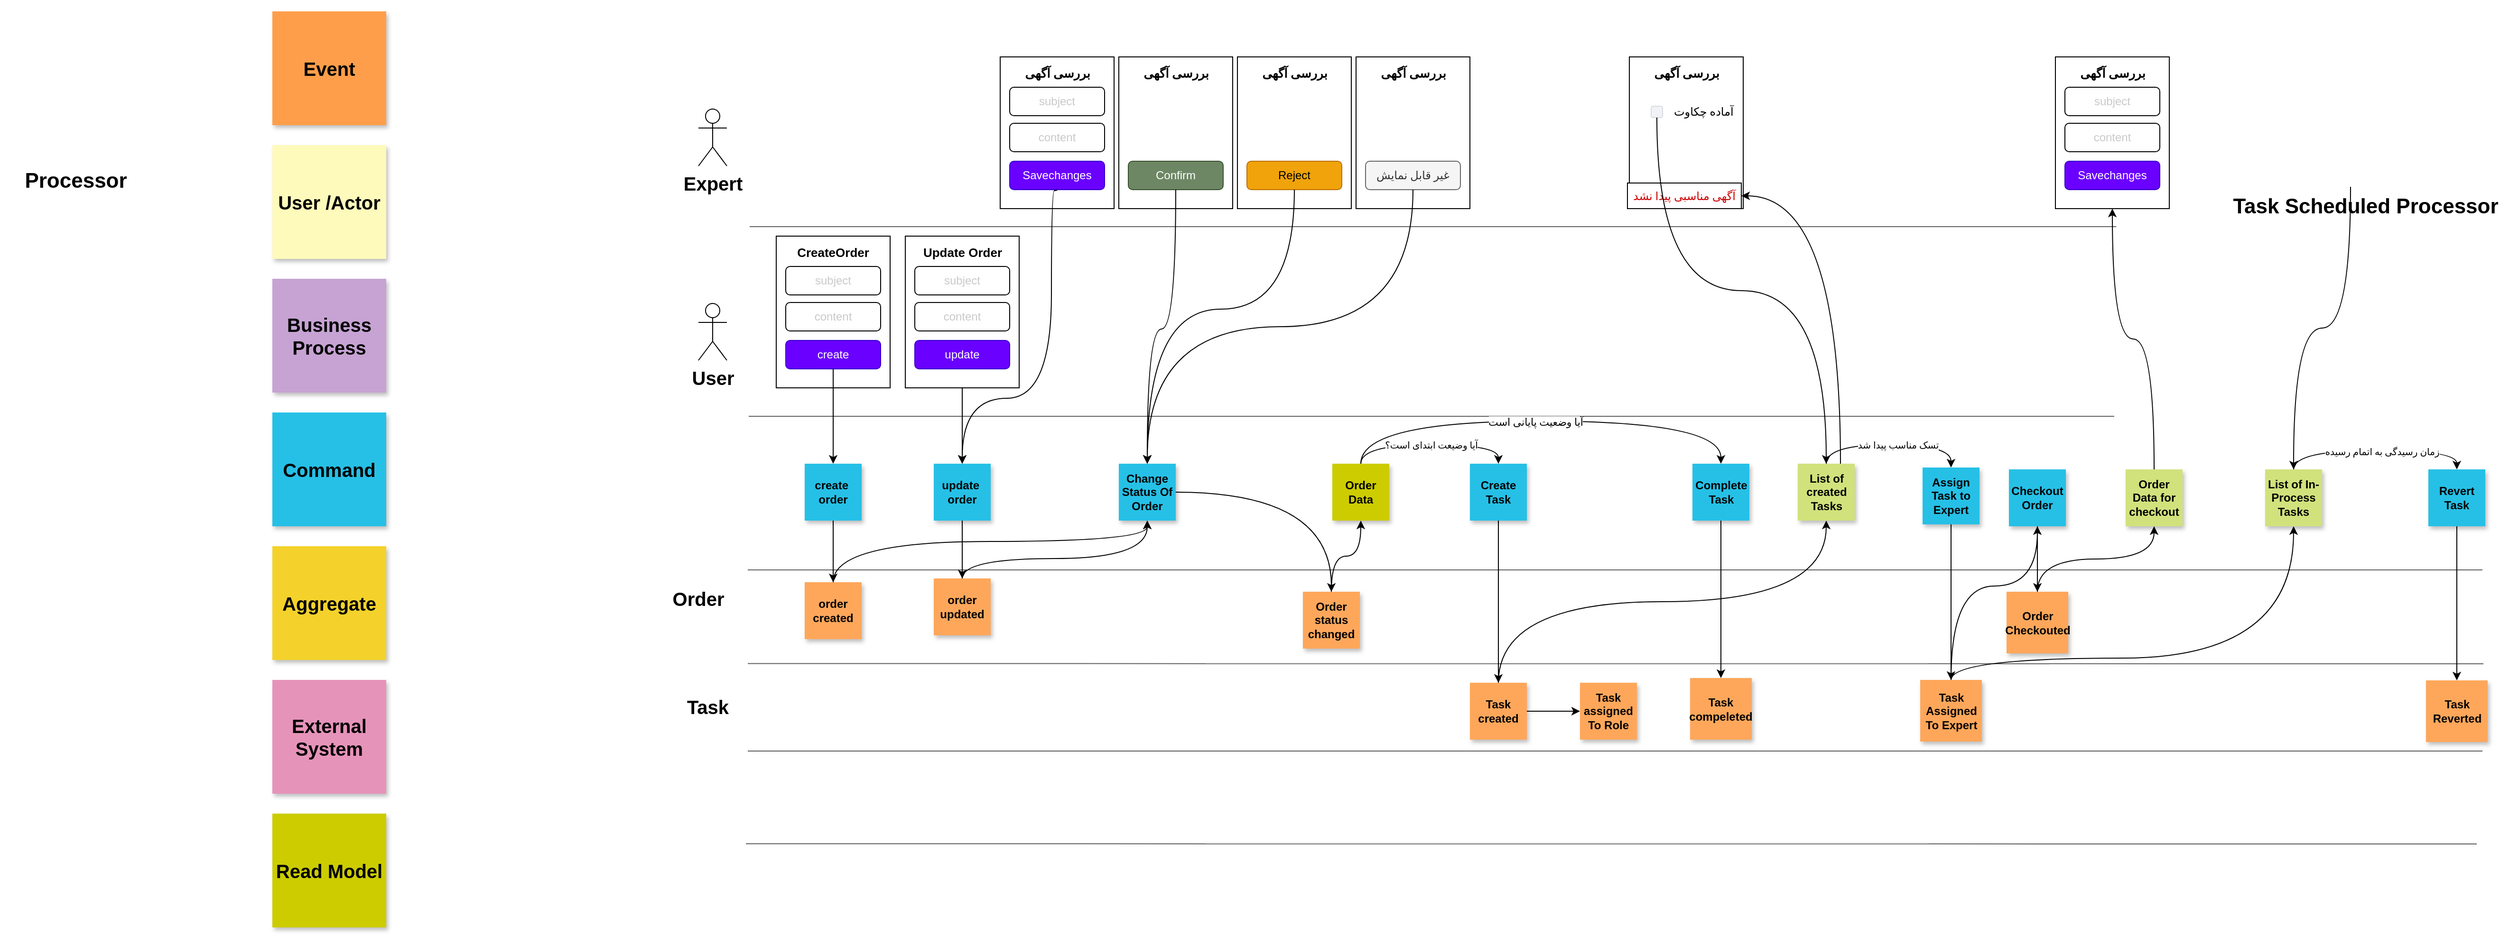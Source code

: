 <mxfile>
    <diagram id="-eDIWCiX7PqRDo5R1vNT" name="Page-1">
        <mxGraphModel dx="2882" dy="1148" grid="1" gridSize="10" guides="1" tooltips="1" connect="1" arrows="1" fold="1" page="1" pageScale="1" pageWidth="850" pageHeight="1100" math="0" shadow="0">
            <root>
                <mxCell id="0"/>
                <mxCell id="1" parent="0"/>
                <mxCell id="3" value="" style="endArrow=none;html=1;rounded=0;strokeColor=#636363;" edge="1" parent="1">
                    <mxGeometry width="50" height="50" relative="1" as="geometry">
                        <mxPoint y="642" as="sourcePoint"/>
                        <mxPoint x="1828" y="642" as="targetPoint"/>
                    </mxGeometry>
                </mxCell>
                <mxCell id="4" style="edgeStyle=orthogonalEdgeStyle;rounded=0;orthogonalLoop=1;jettySize=auto;html=1;entryX=0.5;entryY=1;entryDx=0;entryDy=0;curved=1;exitX=0.5;exitY=0;exitDx=0;exitDy=0;" edge="1" parent="1" source="5" target="76">
                    <mxGeometry relative="1" as="geometry">
                        <Array as="points">
                            <mxPoint x="90" y="612"/>
                            <mxPoint x="421" y="612"/>
                        </Array>
                    </mxGeometry>
                </mxCell>
                <mxCell id="5" value="order&lt;div&gt;created&lt;/div&gt;" style="rounded=0;whiteSpace=wrap;html=1;fillColor=#fea75b;strokeColor=none;shadow=1;aspect=fixed;fontStyle=1" vertex="1" parent="1">
                    <mxGeometry x="60" y="655" width="60" height="60" as="geometry"/>
                </mxCell>
                <mxCell id="6" value="" style="endArrow=none;html=1;rounded=0;strokeColor=#636363;" edge="1" parent="1">
                    <mxGeometry width="50" height="50" relative="1" as="geometry">
                        <mxPoint x="1" y="480" as="sourcePoint"/>
                        <mxPoint x="1440" y="480" as="targetPoint"/>
                    </mxGeometry>
                </mxCell>
                <mxCell id="7" value="" style="endArrow=none;html=1;rounded=0;strokeColor=#636363;" edge="1" parent="1">
                    <mxGeometry width="50" height="50" relative="1" as="geometry">
                        <mxPoint x="2" y="280" as="sourcePoint"/>
                        <mxPoint x="1442" y="280" as="targetPoint"/>
                    </mxGeometry>
                </mxCell>
                <mxCell id="8" value="" style="endArrow=none;html=1;rounded=0;strokeColor=#636363;" edge="1" parent="1">
                    <mxGeometry width="50" height="50" relative="1" as="geometry">
                        <mxPoint y="740.75" as="sourcePoint"/>
                        <mxPoint x="1829" y="741" as="targetPoint"/>
                    </mxGeometry>
                </mxCell>
                <mxCell id="9" value="" style="endArrow=none;html=1;rounded=0;strokeColor=#5E5E5E;" edge="1" parent="1">
                    <mxGeometry width="50" height="50" relative="1" as="geometry">
                        <mxPoint y="833" as="sourcePoint"/>
                        <mxPoint x="1828" y="833" as="targetPoint"/>
                    </mxGeometry>
                </mxCell>
                <mxCell id="10" value="&lt;font style=&quot;font-size: 20px;&quot;&gt;&lt;b&gt;Order&lt;/b&gt;&lt;/font&gt;" style="text;html=1;strokeColor=none;fillColor=none;align=center;verticalAlign=middle;whiteSpace=wrap;rounded=0;horizontal=1;flipH=0;" vertex="1" parent="1">
                    <mxGeometry x="-82" y="642" width="60" height="60" as="geometry"/>
                </mxCell>
                <mxCell id="11" value="&lt;font style=&quot;font-size: 20px;&quot;&gt;&lt;b&gt;Task&lt;/b&gt;&lt;/font&gt;" style="text;html=1;strokeColor=none;fillColor=none;align=center;verticalAlign=middle;whiteSpace=wrap;rounded=0;horizontal=1;" vertex="1" parent="1">
                    <mxGeometry x="-62" y="756" width="40" height="60" as="geometry"/>
                </mxCell>
                <mxCell id="12" style="edgeStyle=orthogonalEdgeStyle;rounded=0;orthogonalLoop=1;jettySize=auto;html=1;entryX=0.5;entryY=0;entryDx=0;entryDy=0;curved=1;" edge="1" parent="1" source="13" target="5">
                    <mxGeometry relative="1" as="geometry"/>
                </mxCell>
                <mxCell id="13" value="&lt;font size=&quot;1&quot; style=&quot;&quot;&gt;&lt;b style=&quot;font-size: 12px;&quot;&gt;create&amp;nbsp;&lt;/b&gt;&lt;/font&gt;&lt;div&gt;&lt;font size=&quot;1&quot; style=&quot;&quot;&gt;&lt;b style=&quot;font-size: 12px;&quot;&gt;order&lt;/b&gt;&lt;/font&gt;&lt;/div&gt;" style="rounded=0;whiteSpace=wrap;html=1;fillColor=#26c0e6;strokeColor=none;shadow=1;" vertex="1" parent="1">
                    <mxGeometry x="60" y="530" width="60" height="60" as="geometry"/>
                </mxCell>
                <mxCell id="14" value="" style="group" connectable="0" vertex="1" parent="1">
                    <mxGeometry x="30" y="290" width="120" height="160" as="geometry"/>
                </mxCell>
                <mxCell id="15" value="" style="rounded=0;whiteSpace=wrap;html=1;" vertex="1" parent="14">
                    <mxGeometry width="120" height="160" as="geometry"/>
                </mxCell>
                <mxCell id="16" value="&lt;font color=&quot;#c9c9c9&quot;&gt;subject&lt;/font&gt;" style="rounded=1;whiteSpace=wrap;html=1;" vertex="1" parent="14">
                    <mxGeometry x="10" y="32" width="100" height="30" as="geometry"/>
                </mxCell>
                <mxCell id="17" value="&lt;font color=&quot;#c9c9c9&quot;&gt;content&lt;/font&gt;" style="rounded=1;whiteSpace=wrap;html=1;" vertex="1" parent="14">
                    <mxGeometry x="10" y="70" width="100" height="30" as="geometry"/>
                </mxCell>
                <mxCell id="18" value="&lt;font color=&quot;#ffffff&quot;&gt;create&lt;/font&gt;" style="rounded=1;whiteSpace=wrap;html=1;fillColor=#6a00ff;strokeColor=#3700CC;fontColor=#ffffff;" vertex="1" parent="14">
                    <mxGeometry x="10" y="110" width="100" height="30" as="geometry"/>
                </mxCell>
                <mxCell id="19" value="&lt;b&gt;&lt;font style=&quot;font-size: 13px;&quot;&gt;CreateOrder&lt;/font&gt;&lt;/b&gt;" style="text;html=1;align=center;verticalAlign=middle;whiteSpace=wrap;rounded=0;" vertex="1" parent="14">
                    <mxGeometry x="30" y="2" width="60" height="30" as="geometry"/>
                </mxCell>
                <mxCell id="20" style="edgeStyle=orthogonalEdgeStyle;rounded=0;orthogonalLoop=1;jettySize=auto;html=1;entryX=0.5;entryY=0;entryDx=0;entryDy=0;curved=1;" edge="1" parent="1" source="18" target="13">
                    <mxGeometry relative="1" as="geometry"/>
                </mxCell>
                <mxCell id="21" value="&lt;font style=&quot;font-size: 20px;&quot;&gt;&lt;b&gt;User /Actor&lt;/b&gt;&lt;/font&gt;" style="rounded=0;whiteSpace=wrap;html=1;fillColor=#fefabb;strokeColor=none;shadow=1;" vertex="1" parent="1">
                    <mxGeometry x="-501" y="194" width="120" height="120" as="geometry"/>
                </mxCell>
                <mxCell id="22" value="&lt;font size=&quot;1&quot; style=&quot;&quot;&gt;&lt;b style=&quot;font-size: 20px;&quot;&gt;Event&lt;/b&gt;&lt;/font&gt;" style="rounded=0;whiteSpace=wrap;html=1;fillColor=#fe9e4a;strokeColor=none;shadow=1;gradientColor=none;" vertex="1" parent="1">
                    <mxGeometry x="-501" y="53" width="120" height="120" as="geometry"/>
                </mxCell>
                <mxCell id="23" value="&lt;font style=&quot;font-size: 20px;&quot;&gt;&lt;b&gt;Business Process&lt;/b&gt;&lt;/font&gt;" style="rounded=0;whiteSpace=wrap;html=1;fillColor=#c6a3d3;strokeColor=none;shadow=1;" vertex="1" parent="1">
                    <mxGeometry x="-501" y="335" width="120" height="120" as="geometry"/>
                </mxCell>
                <mxCell id="24" value="&lt;font style=&quot;font-size: 20px;&quot;&gt;&lt;b&gt;Command&lt;/b&gt;&lt;/font&gt;" style="rounded=0;whiteSpace=wrap;html=1;fillColor=#26c0e6;strokeColor=none;shadow=1;" vertex="1" parent="1">
                    <mxGeometry x="-501" y="476" width="120" height="120" as="geometry"/>
                </mxCell>
                <mxCell id="25" value="&lt;font style=&quot;font-size: 20px;&quot;&gt;&lt;b&gt;Aggregate&lt;/b&gt;&lt;/font&gt;" style="rounded=0;whiteSpace=wrap;html=1;fillColor=#f4d22b;strokeColor=none;shadow=1;" vertex="1" parent="1">
                    <mxGeometry x="-501" y="617" width="120" height="120" as="geometry"/>
                </mxCell>
                <mxCell id="26" value="&lt;font style=&quot;font-size: 20px;&quot;&gt;&lt;b&gt;External System&lt;/b&gt;&lt;/font&gt;" style="rounded=0;whiteSpace=wrap;html=1;fillColor=#e693ba;strokeColor=none;shadow=1;" vertex="1" parent="1">
                    <mxGeometry x="-501" y="758" width="120" height="120" as="geometry"/>
                </mxCell>
                <mxCell id="27" value="&lt;font style=&quot;font-size: 20px;&quot;&gt;&lt;b&gt;Read Model&lt;/b&gt;&lt;/font&gt;" style="rounded=0;whiteSpace=wrap;html=1;fillColor=#CCCC00;strokeColor=none;shadow=1;" vertex="1" parent="1">
                    <mxGeometry x="-501" y="899" width="120" height="120" as="geometry"/>
                </mxCell>
                <mxCell id="28" value="Processor" style="group;horizontal=1;verticalAlign=top;align=center;labelPosition=center;verticalLabelPosition=bottom;fontSize=22;fontStyle=1;labelBackgroundColor=default;" connectable="0" vertex="1" parent="1">
                    <mxGeometry x="-788" y="41" width="160" height="170" as="geometry"/>
                </mxCell>
                <mxCell id="29" value="" style="shape=image;html=1;verticalAlign=top;verticalLabelPosition=bottom;labelBackgroundColor=#ffffff;imageAspect=0;aspect=fixed;image=https://cdn0.iconfinder.com/data/icons/google-material-design-3-0/48/ic_settings_48px-128.png" vertex="1" parent="28">
                    <mxGeometry y="42" width="128" height="128" as="geometry"/>
                </mxCell>
                <mxCell id="30" value="" style="shape=image;html=1;verticalAlign=top;verticalLabelPosition=bottom;labelBackgroundColor=#ffffff;imageAspect=0;aspect=fixed;image=https://cdn0.iconfinder.com/data/icons/google-material-design-3-0/48/ic_settings_48px-128.png" vertex="1" parent="28">
                    <mxGeometry x="92" width="68" height="68" as="geometry"/>
                </mxCell>
                <mxCell id="31" value="" style="endArrow=none;html=1;rounded=0;strokeColor=#5E5E5E;" edge="1" parent="1">
                    <mxGeometry width="50" height="50" relative="1" as="geometry">
                        <mxPoint x="-2" y="930.75" as="sourcePoint"/>
                        <mxPoint x="1822" y="931" as="targetPoint"/>
                    </mxGeometry>
                </mxCell>
                <mxCell id="32" value="&lt;span style=&quot;font-size: 20px; font-weight: 700; text-wrap: wrap;&quot;&gt;Expert&lt;/span&gt;" style="shape=umlActor;verticalLabelPosition=bottom;verticalAlign=top;html=1;outlineConnect=0;" vertex="1" parent="1">
                    <mxGeometry x="-52" y="156" width="30" height="60" as="geometry"/>
                </mxCell>
                <mxCell id="33" value="&lt;span style=&quot;font-size: 20px; font-weight: 700; text-wrap: wrap;&quot;&gt;User&lt;/span&gt;" style="shape=umlActor;verticalLabelPosition=bottom;verticalAlign=top;html=1;outlineConnect=0;" vertex="1" parent="1">
                    <mxGeometry x="-52" y="361" width="30" height="60" as="geometry"/>
                </mxCell>
                <mxCell id="34" value="" style="group" connectable="0" vertex="1" parent="1">
                    <mxGeometry x="166" y="290" width="120" height="160" as="geometry"/>
                </mxCell>
                <mxCell id="35" value="" style="rounded=0;whiteSpace=wrap;html=1;" vertex="1" parent="34">
                    <mxGeometry width="120" height="160" as="geometry"/>
                </mxCell>
                <mxCell id="36" value="&lt;font color=&quot;#c9c9c9&quot;&gt;subject&lt;/font&gt;" style="rounded=1;whiteSpace=wrap;html=1;" vertex="1" parent="34">
                    <mxGeometry x="10" y="32" width="100" height="30" as="geometry"/>
                </mxCell>
                <mxCell id="37" value="&lt;font color=&quot;#c9c9c9&quot;&gt;content&lt;/font&gt;" style="rounded=1;whiteSpace=wrap;html=1;" vertex="1" parent="34">
                    <mxGeometry x="10" y="70" width="100" height="30" as="geometry"/>
                </mxCell>
                <mxCell id="38" value="&lt;font color=&quot;#ffffff&quot;&gt;update&lt;/font&gt;" style="rounded=1;whiteSpace=wrap;html=1;fillColor=#6a00ff;strokeColor=#3700CC;fontColor=#ffffff;" vertex="1" parent="34">
                    <mxGeometry x="10" y="110" width="100" height="30" as="geometry"/>
                </mxCell>
                <mxCell id="39" value="&lt;b&gt;&lt;font style=&quot;font-size: 13px;&quot;&gt;Update Order&lt;/font&gt;&lt;/b&gt;" style="text;html=1;align=center;verticalAlign=middle;whiteSpace=wrap;rounded=0;" vertex="1" parent="34">
                    <mxGeometry x="15.5" y="2" width="89" height="30" as="geometry"/>
                </mxCell>
                <mxCell id="40" value="" style="group" connectable="0" vertex="1" parent="1">
                    <mxGeometry x="266" y="101" width="120" height="160" as="geometry"/>
                </mxCell>
                <mxCell id="41" value="" style="rounded=0;whiteSpace=wrap;html=1;" vertex="1" parent="40">
                    <mxGeometry width="120" height="160" as="geometry"/>
                </mxCell>
                <mxCell id="42" value="&lt;font color=&quot;#c9c9c9&quot;&gt;subject&lt;/font&gt;" style="rounded=1;whiteSpace=wrap;html=1;" vertex="1" parent="40">
                    <mxGeometry x="10" y="32" width="100" height="30" as="geometry"/>
                </mxCell>
                <mxCell id="43" value="&lt;font color=&quot;#c9c9c9&quot;&gt;content&lt;/font&gt;" style="rounded=1;whiteSpace=wrap;html=1;" vertex="1" parent="40">
                    <mxGeometry x="10" y="70" width="100" height="30" as="geometry"/>
                </mxCell>
                <mxCell id="44" value="Savechanges" style="rounded=1;whiteSpace=wrap;html=1;fillColor=#6a00ff;strokeColor=#3700CC;fontColor=#ffffff;" vertex="1" parent="40">
                    <mxGeometry x="10" y="110" width="100" height="30" as="geometry"/>
                </mxCell>
                <mxCell id="45" value="&lt;font face=&quot;vazirmatn&quot;&gt;&lt;span style=&quot;font-size: 13px;&quot;&gt;&lt;b&gt;بررسی آگهی&lt;/b&gt;&lt;/span&gt;&lt;/font&gt;" style="text;html=1;align=center;verticalAlign=middle;whiteSpace=wrap;rounded=0;" vertex="1" parent="40">
                    <mxGeometry x="15.5" y="2" width="89" height="30" as="geometry"/>
                </mxCell>
                <mxCell id="46" style="edgeStyle=orthogonalEdgeStyle;rounded=0;orthogonalLoop=1;jettySize=auto;html=1;entryX=0.5;entryY=0;entryDx=0;entryDy=0;" edge="1" parent="1" source="47" target="49">
                    <mxGeometry relative="1" as="geometry"/>
                </mxCell>
                <mxCell id="47" value="&lt;font size=&quot;1&quot; style=&quot;&quot;&gt;&lt;b style=&quot;font-size: 12px;&quot;&gt;update&amp;nbsp;&lt;/b&gt;&lt;/font&gt;&lt;div&gt;&lt;font size=&quot;1&quot; style=&quot;&quot;&gt;&lt;b style=&quot;font-size: 12px;&quot;&gt;order&lt;/b&gt;&lt;/font&gt;&lt;/div&gt;" style="rounded=0;whiteSpace=wrap;html=1;fillColor=#26c0e6;strokeColor=none;shadow=1;" vertex="1" parent="1">
                    <mxGeometry x="196" y="530" width="60" height="60" as="geometry"/>
                </mxCell>
                <mxCell id="48" style="edgeStyle=orthogonalEdgeStyle;rounded=0;orthogonalLoop=1;jettySize=auto;html=1;entryX=0.5;entryY=1;entryDx=0;entryDy=0;curved=1;exitX=0.5;exitY=0;exitDx=0;exitDy=0;" edge="1" parent="1" source="49" target="76">
                    <mxGeometry relative="1" as="geometry">
                        <Array as="points">
                            <mxPoint x="226" y="630"/>
                            <mxPoint x="421" y="630"/>
                        </Array>
                    </mxGeometry>
                </mxCell>
                <mxCell id="49" value="order&lt;div&gt;updated&lt;/div&gt;" style="rounded=0;whiteSpace=wrap;html=1;fillColor=#fea75b;strokeColor=none;shadow=1;aspect=fixed;fontStyle=1" vertex="1" parent="1">
                    <mxGeometry x="196" y="651" width="60" height="60" as="geometry"/>
                </mxCell>
                <mxCell id="50" style="edgeStyle=orthogonalEdgeStyle;rounded=0;orthogonalLoop=1;jettySize=auto;html=1;" edge="1" parent="1" source="35" target="47">
                    <mxGeometry relative="1" as="geometry"/>
                </mxCell>
                <mxCell id="51" style="edgeStyle=orthogonalEdgeStyle;rounded=0;orthogonalLoop=1;jettySize=auto;html=1;entryX=0.5;entryY=0;entryDx=0;entryDy=0;curved=1;exitX=0.5;exitY=1;exitDx=0;exitDy=0;" edge="1" parent="1" source="44" target="47">
                    <mxGeometry relative="1" as="geometry">
                        <Array as="points">
                            <mxPoint x="320" y="242"/>
                            <mxPoint x="320" y="461"/>
                            <mxPoint x="226" y="461"/>
                        </Array>
                    </mxGeometry>
                </mxCell>
                <mxCell id="52" style="edgeStyle=orthogonalEdgeStyle;rounded=0;orthogonalLoop=1;jettySize=auto;html=1;entryX=0.5;entryY=1;entryDx=0;entryDy=0;curved=1;exitX=0.5;exitY=0;exitDx=0;exitDy=0;" edge="1" parent="1" source="54" target="93">
                    <mxGeometry relative="1" as="geometry"/>
                </mxCell>
                <mxCell id="53" style="edgeStyle=orthogonalEdgeStyle;rounded=0;orthogonalLoop=1;jettySize=auto;html=1;curved=1;" edge="1" parent="1" source="54" target="55">
                    <mxGeometry relative="1" as="geometry"/>
                </mxCell>
                <mxCell id="54" value="Task created" style="rounded=0;whiteSpace=wrap;html=1;fillColor=#fea75b;strokeColor=none;shadow=1;aspect=fixed;fontStyle=1" vertex="1" parent="1">
                    <mxGeometry x="761" y="761" width="60" height="60" as="geometry"/>
                </mxCell>
                <mxCell id="55" value="Task assigned To Role" style="rounded=0;whiteSpace=wrap;html=1;fillColor=#fea75b;strokeColor=none;shadow=1;aspect=fixed;fontStyle=1" vertex="1" parent="1">
                    <mxGeometry x="877" y="761" width="60" height="60" as="geometry"/>
                </mxCell>
                <mxCell id="56" style="edgeStyle=orthogonalEdgeStyle;rounded=0;orthogonalLoop=1;jettySize=auto;html=1;curved=1;" edge="1" parent="1" source="57" target="62">
                    <mxGeometry relative="1" as="geometry"/>
                </mxCell>
                <mxCell id="57" value="Order status changed" style="rounded=0;whiteSpace=wrap;html=1;fillColor=#fea75b;strokeColor=none;shadow=1;aspect=fixed;fontStyle=1" vertex="1" parent="1">
                    <mxGeometry x="585" y="665" width="60" height="60" as="geometry"/>
                </mxCell>
                <mxCell id="58" style="edgeStyle=orthogonalEdgeStyle;rounded=0;orthogonalLoop=1;jettySize=auto;html=1;entryX=0.5;entryY=0;entryDx=0;entryDy=0;curved=1;exitX=0.5;exitY=0;exitDx=0;exitDy=0;" edge="1" parent="1" source="62" target="66">
                    <mxGeometry relative="1" as="geometry"/>
                </mxCell>
                <mxCell id="59" value="&lt;font style=&quot;font-size: 10px;&quot; data-font-src=&quot;https://fonts.googleapis.com/css?family=vazirmatn&quot; face=&quot;vazirmatn&quot;&gt;آیا وضیعت ابتدای است؟&lt;/font&gt;" style="edgeLabel;html=1;align=center;verticalAlign=middle;resizable=0;points=[];" connectable="0" vertex="1" parent="58">
                    <mxGeometry x="0.013" relative="1" as="geometry">
                        <mxPoint as="offset"/>
                    </mxGeometry>
                </mxCell>
                <mxCell id="60" style="edgeStyle=orthogonalEdgeStyle;rounded=0;orthogonalLoop=1;jettySize=auto;html=1;entryX=0.5;entryY=0;entryDx=0;entryDy=0;curved=1;exitX=0.5;exitY=0;exitDx=0;exitDy=0;" edge="1" parent="1" source="62" target="64">
                    <mxGeometry relative="1" as="geometry">
                        <Array as="points">
                            <mxPoint x="646" y="485"/>
                            <mxPoint x="1026" y="485"/>
                        </Array>
                    </mxGeometry>
                </mxCell>
                <mxCell id="61" value="&lt;font style=&quot;font-size: 11px;&quot; face=&quot;vazirmatn&quot;&gt;آیا وضعیت پایانی است&lt;/font&gt;" style="edgeLabel;html=1;align=center;verticalAlign=middle;resizable=0;points=[];" connectable="0" vertex="1" parent="60">
                    <mxGeometry x="-0.027" y="-1" relative="1" as="geometry">
                        <mxPoint as="offset"/>
                    </mxGeometry>
                </mxCell>
                <mxCell id="62" value="&lt;b&gt;Order Data&lt;/b&gt;" style="rounded=0;whiteSpace=wrap;html=1;fillColor=#CCCC00;strokeColor=none;shadow=1;" vertex="1" parent="1">
                    <mxGeometry x="616" y="530" width="60" height="60" as="geometry"/>
                </mxCell>
                <mxCell id="63" style="edgeStyle=orthogonalEdgeStyle;rounded=0;orthogonalLoop=1;jettySize=auto;html=1;curved=1;" edge="1" parent="1" source="64" target="84">
                    <mxGeometry relative="1" as="geometry"/>
                </mxCell>
                <mxCell id="64" value="&lt;b&gt;Complete Task&lt;/b&gt;" style="rounded=0;whiteSpace=wrap;html=1;fillColor=#26c0e6;strokeColor=none;shadow=1;" vertex="1" parent="1">
                    <mxGeometry x="995.5" y="530" width="60" height="60" as="geometry"/>
                </mxCell>
                <mxCell id="65" style="edgeStyle=orthogonalEdgeStyle;rounded=0;orthogonalLoop=1;jettySize=auto;html=1;entryX=0.5;entryY=0;entryDx=0;entryDy=0;curved=1;" edge="1" parent="1" source="66" target="54">
                    <mxGeometry relative="1" as="geometry"/>
                </mxCell>
                <mxCell id="66" value="&lt;b&gt;Create Task&lt;/b&gt;" style="rounded=0;whiteSpace=wrap;html=1;fillColor=#26c0e6;strokeColor=none;shadow=1;" vertex="1" parent="1">
                    <mxGeometry x="761" y="530" width="60" height="60" as="geometry"/>
                </mxCell>
                <mxCell id="67" value="" style="group;fillColor=#6d8764;fontColor=#ffffff;strokeColor=#3A5431;" connectable="0" vertex="1" parent="1">
                    <mxGeometry x="391" y="101" width="120" height="160" as="geometry"/>
                </mxCell>
                <mxCell id="68" value="" style="rounded=0;whiteSpace=wrap;html=1;" vertex="1" parent="67">
                    <mxGeometry width="120" height="160" as="geometry"/>
                </mxCell>
                <mxCell id="69" value="Confirm" style="rounded=1;whiteSpace=wrap;html=1;fillColor=#6d8764;strokeColor=#3A5431;fontColor=#ffffff;" vertex="1" parent="67">
                    <mxGeometry x="10" y="110" width="100" height="30" as="geometry"/>
                </mxCell>
                <mxCell id="70" value="&lt;font face=&quot;vazirmatn&quot;&gt;&lt;span style=&quot;font-size: 13px;&quot;&gt;&lt;b&gt;بررسی آگهی&lt;/b&gt;&lt;/span&gt;&lt;/font&gt;" style="text;html=1;align=center;verticalAlign=middle;whiteSpace=wrap;rounded=0;" vertex="1" parent="67">
                    <mxGeometry x="15.5" y="2" width="89" height="30" as="geometry"/>
                </mxCell>
                <mxCell id="71" value="" style="group" connectable="0" vertex="1" parent="1">
                    <mxGeometry x="516" y="101" width="120" height="160" as="geometry"/>
                </mxCell>
                <mxCell id="72" value="" style="rounded=0;whiteSpace=wrap;html=1;" vertex="1" parent="71">
                    <mxGeometry width="120" height="160" as="geometry"/>
                </mxCell>
                <mxCell id="73" value="Reject" style="rounded=1;whiteSpace=wrap;html=1;fillColor=#f0a30a;strokeColor=#BD7000;fontColor=#000000;" vertex="1" parent="71">
                    <mxGeometry x="10" y="110" width="100" height="30" as="geometry"/>
                </mxCell>
                <mxCell id="74" value="&lt;font face=&quot;vazirmatn&quot;&gt;&lt;span style=&quot;font-size: 13px;&quot;&gt;&lt;b&gt;بررسی آگهی&lt;/b&gt;&lt;/span&gt;&lt;/font&gt;" style="text;html=1;align=center;verticalAlign=middle;whiteSpace=wrap;rounded=0;" vertex="1" parent="71">
                    <mxGeometry x="15.5" y="2" width="89" height="30" as="geometry"/>
                </mxCell>
                <mxCell id="75" style="edgeStyle=orthogonalEdgeStyle;rounded=0;orthogonalLoop=1;jettySize=auto;html=1;entryX=0.5;entryY=0;entryDx=0;entryDy=0;curved=1;" edge="1" parent="1" source="76" target="57">
                    <mxGeometry relative="1" as="geometry"/>
                </mxCell>
                <mxCell id="76" value="&lt;b&gt;Change Status Of Order&lt;/b&gt;" style="rounded=0;whiteSpace=wrap;html=1;fillColor=#26c0e6;strokeColor=none;shadow=1;" vertex="1" parent="1">
                    <mxGeometry x="391" y="530" width="60" height="60" as="geometry"/>
                </mxCell>
                <mxCell id="77" value="" style="group" connectable="0" vertex="1" parent="1">
                    <mxGeometry x="641" y="101" width="120" height="160" as="geometry"/>
                </mxCell>
                <mxCell id="78" value="" style="rounded=0;whiteSpace=wrap;html=1;" vertex="1" parent="77">
                    <mxGeometry width="120" height="160" as="geometry"/>
                </mxCell>
                <mxCell id="79" value="&lt;font face=&quot;vazirmatn&quot;&gt;غیر قابل نمایش&lt;/font&gt;" style="rounded=1;whiteSpace=wrap;html=1;fillColor=#f5f5f5;strokeColor=#666666;fontColor=#333333;" vertex="1" parent="77">
                    <mxGeometry x="10" y="110" width="100" height="30" as="geometry"/>
                </mxCell>
                <mxCell id="80" value="&lt;font face=&quot;vazirmatn&quot;&gt;&lt;span style=&quot;font-size: 13px;&quot;&gt;&lt;b&gt;بررسی آگهی&lt;/b&gt;&lt;/span&gt;&lt;/font&gt;" style="text;html=1;align=center;verticalAlign=middle;whiteSpace=wrap;rounded=0;" vertex="1" parent="77">
                    <mxGeometry x="15.5" y="2" width="89" height="30" as="geometry"/>
                </mxCell>
                <mxCell id="81" style="edgeStyle=orthogonalEdgeStyle;rounded=0;orthogonalLoop=1;jettySize=auto;html=1;entryX=0.5;entryY=0;entryDx=0;entryDy=0;curved=1;" edge="1" parent="1" source="69" target="76">
                    <mxGeometry relative="1" as="geometry">
                        <Array as="points">
                            <mxPoint x="451" y="388"/>
                            <mxPoint x="421" y="388"/>
                        </Array>
                    </mxGeometry>
                </mxCell>
                <mxCell id="82" style="edgeStyle=orthogonalEdgeStyle;rounded=0;orthogonalLoop=1;jettySize=auto;html=1;entryX=0.5;entryY=0;entryDx=0;entryDy=0;curved=1;exitX=0.5;exitY=1;exitDx=0;exitDy=0;" edge="1" parent="1" source="73" target="76">
                    <mxGeometry relative="1" as="geometry">
                        <Array as="points">
                            <mxPoint x="576" y="367"/>
                            <mxPoint x="421" y="367"/>
                        </Array>
                    </mxGeometry>
                </mxCell>
                <mxCell id="83" style="edgeStyle=orthogonalEdgeStyle;rounded=0;orthogonalLoop=1;jettySize=auto;html=1;entryX=0.5;entryY=0;entryDx=0;entryDy=0;curved=1;exitX=0.5;exitY=1;exitDx=0;exitDy=0;" edge="1" parent="1" source="79" target="76">
                    <mxGeometry relative="1" as="geometry"/>
                </mxCell>
                <mxCell id="84" value="Task compeleted" style="rounded=0;whiteSpace=wrap;html=1;fillColor=#fea75b;strokeColor=none;shadow=1;aspect=fixed;fontStyle=1" vertex="1" parent="1">
                    <mxGeometry x="993" y="756" width="65" height="65" as="geometry"/>
                </mxCell>
                <mxCell id="85" value="" style="group" connectable="0" vertex="1" parent="1">
                    <mxGeometry x="929" y="101" width="120" height="160" as="geometry"/>
                </mxCell>
                <mxCell id="86" value="" style="rounded=0;whiteSpace=wrap;html=1;" vertex="1" parent="85">
                    <mxGeometry width="120" height="160" as="geometry"/>
                </mxCell>
                <mxCell id="87" value="&lt;font face=&quot;vazirmatn&quot;&gt;&lt;span style=&quot;font-size: 13px;&quot;&gt;&lt;b&gt;بررسی آگهی&lt;/b&gt;&lt;/span&gt;&lt;/font&gt;" style="text;html=1;align=center;verticalAlign=middle;whiteSpace=wrap;rounded=0;" vertex="1" parent="85">
                    <mxGeometry x="15.5" y="2" width="89" height="30" as="geometry"/>
                </mxCell>
                <mxCell id="88" value="&lt;font face=&quot;vazirmatn&quot;&gt;آماده چکاوت&lt;/font&gt;" style="rounded=1;fillColor=#F0F2F5;strokeColor=#D8DCE3;align=left;verticalAlign=middle;fontStyle=0;fontSize=12;labelPosition=right;verticalLabelPosition=middle;spacingLeft=10;html=1;shadow=0;dashed=0;flipV=1;flipH=1;direction=west;" vertex="1" parent="85">
                    <mxGeometry x="23" y="52" width="12" height="12" as="geometry"/>
                </mxCell>
                <mxCell id="89" value="&lt;font color=&quot;#cc0000&quot; data-font-src=&quot;https://fonts.googleapis.com/css?family=vazirmatn&quot; face=&quot;vazirmatn&quot;&gt;آگهی مناسبی پیدا نشد&lt;/font&gt;" style="rounded=0;whiteSpace=wrap;html=1;" vertex="1" parent="85">
                    <mxGeometry x="-2" y="133" width="120" height="27" as="geometry"/>
                </mxCell>
                <mxCell id="90" style="edgeStyle=orthogonalEdgeStyle;rounded=0;orthogonalLoop=1;jettySize=auto;html=1;entryX=0.5;entryY=0;entryDx=0;entryDy=0;curved=1;exitX=0.5;exitY=0;exitDx=0;exitDy=0;" edge="1" parent="1" source="93" target="96">
                    <mxGeometry relative="1" as="geometry"/>
                </mxCell>
                <mxCell id="91" value="&lt;font size=&quot;1&quot; face=&quot;vazirmatn&quot;&gt;تسک مناسب پیدا شد&lt;/font&gt;" style="edgeLabel;html=1;align=center;verticalAlign=middle;resizable=0;points=[];" connectable="0" vertex="1" parent="90">
                    <mxGeometry x="0.082" relative="1" as="geometry">
                        <mxPoint as="offset"/>
                    </mxGeometry>
                </mxCell>
                <mxCell id="92" style="edgeStyle=orthogonalEdgeStyle;rounded=0;orthogonalLoop=1;jettySize=auto;html=1;entryX=1;entryY=0.5;entryDx=0;entryDy=0;curved=1;exitX=0.75;exitY=0;exitDx=0;exitDy=0;" edge="1" parent="1" source="93" target="89">
                    <mxGeometry relative="1" as="geometry"/>
                </mxCell>
                <mxCell id="93" value="&lt;b&gt;List of created Tasks&lt;/b&gt;" style="rounded=0;whiteSpace=wrap;html=1;fillColor=#d1e27c;strokeColor=none;shadow=1;" vertex="1" parent="1">
                    <mxGeometry x="1106.5" y="530" width="60" height="60" as="geometry"/>
                </mxCell>
                <mxCell id="94" style="edgeStyle=orthogonalEdgeStyle;rounded=0;orthogonalLoop=1;jettySize=auto;html=1;curved=1;exitX=0.5;exitY=0;exitDx=0;exitDy=0;" edge="1" parent="1" source="88" target="93">
                    <mxGeometry relative="1" as="geometry"/>
                </mxCell>
                <mxCell id="95" style="edgeStyle=orthogonalEdgeStyle;rounded=0;orthogonalLoop=1;jettySize=auto;html=1;curved=1;" edge="1" parent="1" source="96" target="99">
                    <mxGeometry relative="1" as="geometry"/>
                </mxCell>
                <mxCell id="96" value="&lt;b&gt;Assign Task to Expert&lt;/b&gt;" style="rounded=0;whiteSpace=wrap;html=1;fillColor=#26c0e6;strokeColor=none;shadow=1;" vertex="1" parent="1">
                    <mxGeometry x="1238" y="534" width="60" height="60" as="geometry"/>
                </mxCell>
                <mxCell id="97" style="edgeStyle=orthogonalEdgeStyle;rounded=0;orthogonalLoop=1;jettySize=auto;html=1;curved=1;exitX=0.5;exitY=0;exitDx=0;exitDy=0;" edge="1" parent="1" source="99" target="101">
                    <mxGeometry relative="1" as="geometry">
                        <Array as="points">
                            <mxPoint x="1268" y="659"/>
                            <mxPoint x="1359" y="659"/>
                        </Array>
                    </mxGeometry>
                </mxCell>
                <mxCell id="98" style="edgeStyle=orthogonalEdgeStyle;rounded=0;orthogonalLoop=1;jettySize=auto;html=1;curved=1;exitX=0.5;exitY=0;exitDx=0;exitDy=0;" edge="1" parent="1" source="99" target="114">
                    <mxGeometry relative="1" as="geometry">
                        <Array as="points">
                            <mxPoint x="1268" y="735"/>
                            <mxPoint x="1629" y="735"/>
                        </Array>
                    </mxGeometry>
                </mxCell>
                <mxCell id="99" value="Task Assigned To Expert" style="rounded=0;whiteSpace=wrap;html=1;fillColor=#fea75b;strokeColor=none;shadow=1;aspect=fixed;fontStyle=1" vertex="1" parent="1">
                    <mxGeometry x="1235.5" y="758" width="65" height="65" as="geometry"/>
                </mxCell>
                <mxCell id="100" style="edgeStyle=orthogonalEdgeStyle;rounded=0;orthogonalLoop=1;jettySize=auto;html=1;entryX=0.5;entryY=0;entryDx=0;entryDy=0;" edge="1" parent="1" source="101" target="103">
                    <mxGeometry relative="1" as="geometry"/>
                </mxCell>
                <mxCell id="101" value="&lt;b&gt;Checkout Order&lt;/b&gt;" style="rounded=0;whiteSpace=wrap;html=1;fillColor=#26c0e6;strokeColor=none;shadow=1;" vertex="1" parent="1">
                    <mxGeometry x="1329" y="536" width="60" height="60" as="geometry"/>
                </mxCell>
                <mxCell id="102" style="edgeStyle=orthogonalEdgeStyle;rounded=0;orthogonalLoop=1;jettySize=auto;html=1;entryX=0.5;entryY=1;entryDx=0;entryDy=0;curved=1;exitX=0.5;exitY=0;exitDx=0;exitDy=0;" edge="1" parent="1" source="103" target="105">
                    <mxGeometry relative="1" as="geometry"/>
                </mxCell>
                <mxCell id="103" value="Order Checkouted" style="rounded=0;whiteSpace=wrap;html=1;fillColor=#fea75b;strokeColor=none;shadow=1;aspect=fixed;fontStyle=1" vertex="1" parent="1">
                    <mxGeometry x="1326.5" y="665" width="65" height="65" as="geometry"/>
                </mxCell>
                <mxCell id="104" style="edgeStyle=orthogonalEdgeStyle;rounded=0;orthogonalLoop=1;jettySize=auto;html=1;entryX=0.5;entryY=1;entryDx=0;entryDy=0;curved=1;" edge="1" parent="1" source="105" target="107">
                    <mxGeometry relative="1" as="geometry"/>
                </mxCell>
                <mxCell id="105" value="&lt;b&gt;Order Data for checkout&lt;/b&gt;" style="rounded=0;whiteSpace=wrap;html=1;fillColor=#d1e27c;strokeColor=none;shadow=1;" vertex="1" parent="1">
                    <mxGeometry x="1452" y="536" width="60" height="60" as="geometry"/>
                </mxCell>
                <mxCell id="106" value="" style="group" connectable="0" vertex="1" parent="1">
                    <mxGeometry x="1378" y="101" width="120" height="160" as="geometry"/>
                </mxCell>
                <mxCell id="107" value="" style="rounded=0;whiteSpace=wrap;html=1;" vertex="1" parent="106">
                    <mxGeometry width="120" height="160" as="geometry"/>
                </mxCell>
                <mxCell id="108" value="&lt;font color=&quot;#c9c9c9&quot;&gt;subject&lt;/font&gt;" style="rounded=1;whiteSpace=wrap;html=1;" vertex="1" parent="106">
                    <mxGeometry x="10" y="32" width="100" height="30" as="geometry"/>
                </mxCell>
                <mxCell id="109" value="&lt;font color=&quot;#c9c9c9&quot;&gt;content&lt;/font&gt;" style="rounded=1;whiteSpace=wrap;html=1;" vertex="1" parent="106">
                    <mxGeometry x="10" y="70" width="100" height="30" as="geometry"/>
                </mxCell>
                <mxCell id="110" value="Savechanges" style="rounded=1;whiteSpace=wrap;html=1;fillColor=#6a00ff;strokeColor=#3700CC;fontColor=#ffffff;" vertex="1" parent="106">
                    <mxGeometry x="10" y="110" width="100" height="30" as="geometry"/>
                </mxCell>
                <mxCell id="111" value="&lt;font face=&quot;vazirmatn&quot;&gt;&lt;span style=&quot;font-size: 13px;&quot;&gt;&lt;b&gt;بررسی آگهی&lt;/b&gt;&lt;/span&gt;&lt;/font&gt;" style="text;html=1;align=center;verticalAlign=middle;whiteSpace=wrap;rounded=0;" vertex="1" parent="106">
                    <mxGeometry x="15.5" y="2" width="89" height="30" as="geometry"/>
                </mxCell>
                <mxCell id="112" style="edgeStyle=orthogonalEdgeStyle;rounded=0;orthogonalLoop=1;jettySize=auto;html=1;entryX=0.5;entryY=0;entryDx=0;entryDy=0;curved=1;exitX=0.5;exitY=0;exitDx=0;exitDy=0;" edge="1" parent="1" source="114" target="120">
                    <mxGeometry relative="1" as="geometry"/>
                </mxCell>
                <mxCell id="113" value="&lt;font face=&quot;vazirmatn&quot;&gt;&lt;span style=&quot;font-size: 10px;&quot;&gt;زمان رسیدگی به اتمام رسیده&lt;/span&gt;&lt;/font&gt;" style="edgeLabel;html=1;align=center;verticalAlign=middle;resizable=0;points=[];" connectable="0" vertex="1" parent="112">
                    <mxGeometry x="0.183" relative="1" as="geometry">
                        <mxPoint x="-13" y="1" as="offset"/>
                    </mxGeometry>
                </mxCell>
                <mxCell id="114" value="&lt;b&gt;List of In-Process Tasks&lt;/b&gt;" style="rounded=0;whiteSpace=wrap;html=1;fillColor=#d1e27c;strokeColor=none;shadow=1;" vertex="1" parent="1">
                    <mxGeometry x="1599" y="536" width="60" height="60" as="geometry"/>
                </mxCell>
                <mxCell id="115" value="Task Scheduled Processor" style="group;horizontal=1;verticalAlign=top;align=center;labelPosition=center;verticalLabelPosition=bottom;fontSize=22;fontStyle=1;labelBackgroundColor=default;" connectable="0" vertex="1" parent="1">
                    <mxGeometry x="1625" y="68" width="160" height="170" as="geometry"/>
                </mxCell>
                <mxCell id="116" value="" style="shape=image;html=1;verticalAlign=top;verticalLabelPosition=bottom;labelBackgroundColor=#ffffff;imageAspect=0;aspect=fixed;image=https://cdn0.iconfinder.com/data/icons/google-material-design-3-0/48/ic_settings_48px-128.png" vertex="1" parent="115">
                    <mxGeometry y="42" width="128" height="128" as="geometry"/>
                </mxCell>
                <mxCell id="117" value="" style="shape=image;html=1;verticalAlign=top;verticalLabelPosition=bottom;labelBackgroundColor=#ffffff;imageAspect=0;aspect=fixed;image=https://cdn0.iconfinder.com/data/icons/google-material-design-3-0/48/ic_settings_48px-128.png" vertex="1" parent="115">
                    <mxGeometry x="92" width="68" height="68" as="geometry"/>
                </mxCell>
                <mxCell id="118" style="edgeStyle=orthogonalEdgeStyle;rounded=0;orthogonalLoop=1;jettySize=auto;html=1;curved=1;" edge="1" parent="1" source="116" target="114">
                    <mxGeometry relative="1" as="geometry"/>
                </mxCell>
                <mxCell id="119" style="edgeStyle=orthogonalEdgeStyle;rounded=0;orthogonalLoop=1;jettySize=auto;html=1;" edge="1" parent="1" source="120" target="121">
                    <mxGeometry relative="1" as="geometry"/>
                </mxCell>
                <mxCell id="120" value="&lt;b&gt;Revert Task&lt;/b&gt;" style="rounded=0;whiteSpace=wrap;html=1;fillColor=#26c0e6;strokeColor=none;shadow=1;" vertex="1" parent="1">
                    <mxGeometry x="1771" y="536" width="60" height="60" as="geometry"/>
                </mxCell>
                <mxCell id="121" value="Task Reverted" style="rounded=0;whiteSpace=wrap;html=1;fillColor=#fea75b;strokeColor=none;shadow=1;aspect=fixed;fontStyle=1" vertex="1" parent="1">
                    <mxGeometry x="1768.5" y="758.5" width="65" height="65" as="geometry"/>
                </mxCell>
            </root>
        </mxGraphModel>
    </diagram>
    <diagram name="Page-2" id="JwBBAAUd3lehrAENcTzU">
        <mxGraphModel grid="0" page="1" gridSize="10" guides="1" tooltips="1" connect="1" arrows="1" fold="1" pageScale="1" pageWidth="1169" pageHeight="1654" math="0" shadow="0">
            <root>
                <mxCell id="0"/>
                <mxCell id="1" parent="0"/>
                <mxCell id="DV_JFxUdDNb16tN0vguC-1" value="" style="endArrow=none;html=1;rounded=0;strokeColor=#636363;" edge="1" parent="1">
                    <mxGeometry width="50" height="50" relative="1" as="geometry">
                        <mxPoint y="642" as="sourcePoint"/>
                        <mxPoint x="1828" y="642" as="targetPoint"/>
                    </mxGeometry>
                </mxCell>
                <mxCell id="DV_JFxUdDNb16tN0vguC-2" style="edgeStyle=orthogonalEdgeStyle;rounded=0;orthogonalLoop=1;jettySize=auto;html=1;entryX=0.5;entryY=1;entryDx=0;entryDy=0;curved=1;exitX=0.5;exitY=0;exitDx=0;exitDy=0;" edge="1" parent="1" source="DV_JFxUdDNb16tN0vguC-3" target="DV_JFxUdDNb16tN0vguC-64">
                    <mxGeometry relative="1" as="geometry">
                        <Array as="points">
                            <mxPoint x="90" y="612"/>
                            <mxPoint x="309" y="612"/>
                        </Array>
                    </mxGeometry>
                </mxCell>
                <mxCell id="DV_JFxUdDNb16tN0vguC-3" value="order&lt;div&gt;created&lt;/div&gt;" style="rounded=0;whiteSpace=wrap;html=1;fillColor=#fea75b;strokeColor=none;shadow=1;aspect=fixed;fontStyle=1" vertex="1" parent="1">
                    <mxGeometry x="60" y="655" width="60" height="60" as="geometry"/>
                </mxCell>
                <mxCell id="DV_JFxUdDNb16tN0vguC-4" value="" style="endArrow=none;html=1;rounded=0;strokeColor=#636363;" edge="1" parent="1">
                    <mxGeometry width="50" height="50" relative="1" as="geometry">
                        <mxPoint x="1" y="480" as="sourcePoint"/>
                        <mxPoint x="1440" y="480" as="targetPoint"/>
                    </mxGeometry>
                </mxCell>
                <mxCell id="DV_JFxUdDNb16tN0vguC-5" value="" style="endArrow=none;html=1;rounded=0;strokeColor=#636363;" edge="1" parent="1">
                    <mxGeometry width="50" height="50" relative="1" as="geometry">
                        <mxPoint x="2" y="280" as="sourcePoint"/>
                        <mxPoint x="1442" y="280" as="targetPoint"/>
                    </mxGeometry>
                </mxCell>
                <mxCell id="DV_JFxUdDNb16tN0vguC-6" value="" style="endArrow=none;html=1;rounded=0;strokeColor=#636363;" edge="1" parent="1">
                    <mxGeometry width="50" height="50" relative="1" as="geometry">
                        <mxPoint y="740.75" as="sourcePoint"/>
                        <mxPoint x="1829" y="741" as="targetPoint"/>
                    </mxGeometry>
                </mxCell>
                <mxCell id="DV_JFxUdDNb16tN0vguC-7" value="" style="endArrow=none;html=1;rounded=0;strokeColor=#5E5E5E;" edge="1" parent="1">
                    <mxGeometry width="50" height="50" relative="1" as="geometry">
                        <mxPoint y="833" as="sourcePoint"/>
                        <mxPoint x="1828" y="833" as="targetPoint"/>
                    </mxGeometry>
                </mxCell>
                <mxCell id="DV_JFxUdDNb16tN0vguC-8" value="&lt;font style=&quot;font-size: 20px;&quot;&gt;&lt;b&gt;Order&lt;/b&gt;&lt;/font&gt;" style="text;html=1;strokeColor=none;fillColor=none;align=center;verticalAlign=middle;whiteSpace=wrap;rounded=0;horizontal=1;flipH=0;" vertex="1" parent="1">
                    <mxGeometry x="-82" y="642" width="60" height="60" as="geometry"/>
                </mxCell>
                <mxCell id="DV_JFxUdDNb16tN0vguC-9" value="&lt;font style=&quot;font-size: 20px;&quot;&gt;&lt;b&gt;Task&lt;/b&gt;&lt;/font&gt;" style="text;html=1;strokeColor=none;fillColor=none;align=center;verticalAlign=middle;whiteSpace=wrap;rounded=0;horizontal=1;" vertex="1" parent="1">
                    <mxGeometry x="-62" y="756" width="40" height="60" as="geometry"/>
                </mxCell>
                <mxCell id="DV_JFxUdDNb16tN0vguC-10" style="edgeStyle=orthogonalEdgeStyle;rounded=0;orthogonalLoop=1;jettySize=auto;html=1;entryX=0.5;entryY=0;entryDx=0;entryDy=0;curved=1;" edge="1" parent="1" source="DV_JFxUdDNb16tN0vguC-11" target="DV_JFxUdDNb16tN0vguC-3">
                    <mxGeometry relative="1" as="geometry"/>
                </mxCell>
                <mxCell id="DV_JFxUdDNb16tN0vguC-11" value="&lt;font size=&quot;1&quot; style=&quot;&quot;&gt;&lt;b style=&quot;font-size: 12px;&quot;&gt;create&amp;nbsp;&lt;/b&gt;&lt;/font&gt;&lt;div&gt;&lt;font size=&quot;1&quot; style=&quot;&quot;&gt;&lt;b style=&quot;font-size: 12px;&quot;&gt;order&lt;/b&gt;&lt;/font&gt;&lt;/div&gt;" style="rounded=0;whiteSpace=wrap;html=1;fillColor=#26c0e6;strokeColor=none;shadow=1;" vertex="1" parent="1">
                    <mxGeometry x="60" y="530" width="60" height="60" as="geometry"/>
                </mxCell>
                <mxCell id="DV_JFxUdDNb16tN0vguC-12" value="" style="group" connectable="0" vertex="1" parent="1">
                    <mxGeometry x="30" y="290" width="120" height="160" as="geometry"/>
                </mxCell>
                <mxCell id="DV_JFxUdDNb16tN0vguC-13" value="" style="rounded=0;whiteSpace=wrap;html=1;" vertex="1" parent="DV_JFxUdDNb16tN0vguC-12">
                    <mxGeometry width="120" height="160" as="geometry"/>
                </mxCell>
                <mxCell id="DV_JFxUdDNb16tN0vguC-14" value="&lt;font color=&quot;#c9c9c9&quot;&gt;subject&lt;/font&gt;" style="rounded=1;whiteSpace=wrap;html=1;" vertex="1" parent="DV_JFxUdDNb16tN0vguC-12">
                    <mxGeometry x="10" y="32" width="100" height="30" as="geometry"/>
                </mxCell>
                <mxCell id="DV_JFxUdDNb16tN0vguC-15" value="&lt;font color=&quot;#c9c9c9&quot;&gt;content&lt;/font&gt;" style="rounded=1;whiteSpace=wrap;html=1;" vertex="1" parent="DV_JFxUdDNb16tN0vguC-12">
                    <mxGeometry x="10" y="70" width="100" height="30" as="geometry"/>
                </mxCell>
                <mxCell id="DV_JFxUdDNb16tN0vguC-16" value="&lt;font color=&quot;#ffffff&quot;&gt;create&lt;/font&gt;" style="rounded=1;whiteSpace=wrap;html=1;fillColor=#6a00ff;strokeColor=#3700CC;fontColor=#ffffff;" vertex="1" parent="DV_JFxUdDNb16tN0vguC-12">
                    <mxGeometry x="10" y="110" width="100" height="30" as="geometry"/>
                </mxCell>
                <mxCell id="DV_JFxUdDNb16tN0vguC-17" value="&lt;b&gt;&lt;font style=&quot;font-size: 13px;&quot;&gt;CreateOrder&lt;/font&gt;&lt;/b&gt;" style="text;html=1;align=center;verticalAlign=middle;whiteSpace=wrap;rounded=0;" vertex="1" parent="DV_JFxUdDNb16tN0vguC-12">
                    <mxGeometry x="30" y="2" width="60" height="30" as="geometry"/>
                </mxCell>
                <mxCell id="DV_JFxUdDNb16tN0vguC-18" style="edgeStyle=orthogonalEdgeStyle;rounded=0;orthogonalLoop=1;jettySize=auto;html=1;entryX=0.5;entryY=0;entryDx=0;entryDy=0;curved=1;" edge="1" parent="1" source="DV_JFxUdDNb16tN0vguC-16" target="DV_JFxUdDNb16tN0vguC-11">
                    <mxGeometry relative="1" as="geometry"/>
                </mxCell>
                <mxCell id="DV_JFxUdDNb16tN0vguC-19" value="" style="endArrow=none;html=1;rounded=0;strokeColor=#5E5E5E;" edge="1" parent="1">
                    <mxGeometry width="50" height="50" relative="1" as="geometry">
                        <mxPoint x="-2" y="930.75" as="sourcePoint"/>
                        <mxPoint x="1822" y="931" as="targetPoint"/>
                    </mxGeometry>
                </mxCell>
                <mxCell id="DV_JFxUdDNb16tN0vguC-20" value="&lt;span style=&quot;font-size: 20px; font-weight: 700; text-wrap: wrap;&quot;&gt;Expert&lt;/span&gt;" style="shape=umlActor;verticalLabelPosition=bottom;verticalAlign=top;html=1;outlineConnect=0;" vertex="1" parent="1">
                    <mxGeometry x="-52" y="156" width="30" height="60" as="geometry"/>
                </mxCell>
                <mxCell id="DV_JFxUdDNb16tN0vguC-21" value="&lt;span style=&quot;font-size: 20px; font-weight: 700; text-wrap: wrap;&quot;&gt;User&lt;/span&gt;" style="shape=umlActor;verticalLabelPosition=bottom;verticalAlign=top;html=1;outlineConnect=0;" vertex="1" parent="1">
                    <mxGeometry x="-52" y="361" width="30" height="60" as="geometry"/>
                </mxCell>
                <mxCell id="DV_JFxUdDNb16tN0vguC-22" value="" style="group" connectable="0" vertex="1" parent="1">
                    <mxGeometry x="166" y="290" width="120" height="160" as="geometry"/>
                </mxCell>
                <mxCell id="DV_JFxUdDNb16tN0vguC-23" value="" style="rounded=0;whiteSpace=wrap;html=1;" vertex="1" parent="DV_JFxUdDNb16tN0vguC-22">
                    <mxGeometry width="120" height="160" as="geometry"/>
                </mxCell>
                <mxCell id="DV_JFxUdDNb16tN0vguC-24" value="&lt;font color=&quot;#c9c9c9&quot;&gt;subject&lt;/font&gt;" style="rounded=1;whiteSpace=wrap;html=1;" vertex="1" parent="DV_JFxUdDNb16tN0vguC-22">
                    <mxGeometry x="10" y="32" width="100" height="30" as="geometry"/>
                </mxCell>
                <mxCell id="DV_JFxUdDNb16tN0vguC-25" value="&lt;font color=&quot;#c9c9c9&quot;&gt;content&lt;/font&gt;" style="rounded=1;whiteSpace=wrap;html=1;" vertex="1" parent="DV_JFxUdDNb16tN0vguC-22">
                    <mxGeometry x="10" y="70" width="100" height="30" as="geometry"/>
                </mxCell>
                <mxCell id="DV_JFxUdDNb16tN0vguC-26" value="&lt;font color=&quot;#ffffff&quot;&gt;update&lt;/font&gt;" style="rounded=1;whiteSpace=wrap;html=1;fillColor=#6a00ff;strokeColor=#3700CC;fontColor=#ffffff;" vertex="1" parent="DV_JFxUdDNb16tN0vguC-22">
                    <mxGeometry x="10" y="110" width="100" height="30" as="geometry"/>
                </mxCell>
                <mxCell id="DV_JFxUdDNb16tN0vguC-27" value="&lt;b&gt;&lt;font style=&quot;font-size: 13px;&quot;&gt;Update Order&lt;/font&gt;&lt;/b&gt;" style="text;html=1;align=center;verticalAlign=middle;whiteSpace=wrap;rounded=0;" vertex="1" parent="DV_JFxUdDNb16tN0vguC-22">
                    <mxGeometry x="15.5" y="2" width="89" height="30" as="geometry"/>
                </mxCell>
                <mxCell id="DV_JFxUdDNb16tN0vguC-28" value="" style="group" connectable="0" vertex="1" parent="1">
                    <mxGeometry x="266" y="101" width="120" height="160" as="geometry"/>
                </mxCell>
                <mxCell id="DV_JFxUdDNb16tN0vguC-29" value="" style="rounded=0;whiteSpace=wrap;html=1;" vertex="1" parent="DV_JFxUdDNb16tN0vguC-28">
                    <mxGeometry width="120" height="160" as="geometry"/>
                </mxCell>
                <mxCell id="DV_JFxUdDNb16tN0vguC-30" value="&lt;font color=&quot;#c9c9c9&quot;&gt;subject&lt;/font&gt;" style="rounded=1;whiteSpace=wrap;html=1;" vertex="1" parent="DV_JFxUdDNb16tN0vguC-28">
                    <mxGeometry x="10" y="32" width="100" height="30" as="geometry"/>
                </mxCell>
                <mxCell id="DV_JFxUdDNb16tN0vguC-31" value="&lt;font color=&quot;#c9c9c9&quot;&gt;content&lt;/font&gt;" style="rounded=1;whiteSpace=wrap;html=1;" vertex="1" parent="DV_JFxUdDNb16tN0vguC-28">
                    <mxGeometry x="10" y="70" width="100" height="30" as="geometry"/>
                </mxCell>
                <mxCell id="DV_JFxUdDNb16tN0vguC-32" value="Savechanges" style="rounded=1;whiteSpace=wrap;html=1;fillColor=#6a00ff;strokeColor=#3700CC;fontColor=#ffffff;" vertex="1" parent="DV_JFxUdDNb16tN0vguC-28">
                    <mxGeometry x="10" y="110" width="100" height="30" as="geometry"/>
                </mxCell>
                <mxCell id="DV_JFxUdDNb16tN0vguC-33" value="&lt;font face=&quot;vazirmatn&quot;&gt;&lt;span style=&quot;font-size: 13px;&quot;&gt;&lt;b&gt;بررسی آگهی&lt;/b&gt;&lt;/span&gt;&lt;/font&gt;" style="text;html=1;align=center;verticalAlign=middle;whiteSpace=wrap;rounded=0;" vertex="1" parent="DV_JFxUdDNb16tN0vguC-28">
                    <mxGeometry x="15.5" y="2" width="89" height="30" as="geometry"/>
                </mxCell>
                <mxCell id="DV_JFxUdDNb16tN0vguC-34" style="edgeStyle=orthogonalEdgeStyle;rounded=0;orthogonalLoop=1;jettySize=auto;html=1;entryX=0.5;entryY=0;entryDx=0;entryDy=0;" edge="1" parent="1" source="DV_JFxUdDNb16tN0vguC-35" target="DV_JFxUdDNb16tN0vguC-37">
                    <mxGeometry relative="1" as="geometry"/>
                </mxCell>
                <mxCell id="DV_JFxUdDNb16tN0vguC-35" value="&lt;font size=&quot;1&quot; style=&quot;&quot;&gt;&lt;b style=&quot;font-size: 12px;&quot;&gt;update&amp;nbsp;&lt;/b&gt;&lt;/font&gt;&lt;div&gt;&lt;font size=&quot;1&quot; style=&quot;&quot;&gt;&lt;b style=&quot;font-size: 12px;&quot;&gt;order&lt;/b&gt;&lt;/font&gt;&lt;/div&gt;" style="rounded=0;whiteSpace=wrap;html=1;fillColor=#26c0e6;strokeColor=none;shadow=1;" vertex="1" parent="1">
                    <mxGeometry x="299" y="791" width="60" height="60" as="geometry"/>
                </mxCell>
                <mxCell id="DV_JFxUdDNb16tN0vguC-37" value="order&lt;div&gt;updated&lt;/div&gt;" style="rounded=0;whiteSpace=wrap;html=1;fillColor=#fea75b;strokeColor=none;shadow=1;aspect=fixed;fontStyle=1" vertex="1" parent="1">
                    <mxGeometry x="299" y="912" width="60" height="60" as="geometry"/>
                </mxCell>
                <mxCell id="DV_JFxUdDNb16tN0vguC-40" style="edgeStyle=orthogonalEdgeStyle;rounded=0;orthogonalLoop=1;jettySize=auto;html=1;entryX=0.5;entryY=1;entryDx=0;entryDy=0;curved=1;exitX=0.5;exitY=0;exitDx=0;exitDy=0;" edge="1" parent="1" source="DV_JFxUdDNb16tN0vguC-42" target="DV_JFxUdDNb16tN0vguC-81">
                    <mxGeometry relative="1" as="geometry"/>
                </mxCell>
                <mxCell id="DV_JFxUdDNb16tN0vguC-41" style="edgeStyle=orthogonalEdgeStyle;rounded=0;orthogonalLoop=1;jettySize=auto;html=1;curved=1;" edge="1" parent="1" source="DV_JFxUdDNb16tN0vguC-42" target="DV_JFxUdDNb16tN0vguC-43">
                    <mxGeometry relative="1" as="geometry"/>
                </mxCell>
                <mxCell id="DV_JFxUdDNb16tN0vguC-42" value="Task created" style="rounded=0;whiteSpace=wrap;html=1;fillColor=#fea75b;strokeColor=none;shadow=1;aspect=fixed;fontStyle=1" vertex="1" parent="1">
                    <mxGeometry x="541" y="753" width="60" height="60" as="geometry"/>
                </mxCell>
                <mxCell id="DV_JFxUdDNb16tN0vguC-43" value="Task assigned To Role" style="rounded=0;whiteSpace=wrap;html=1;fillColor=#fea75b;strokeColor=none;shadow=1;aspect=fixed;fontStyle=1" vertex="1" parent="1">
                    <mxGeometry x="657" y="753" width="60" height="60" as="geometry"/>
                </mxCell>
                <mxCell id="DV_JFxUdDNb16tN0vguC-44" style="edgeStyle=orthogonalEdgeStyle;rounded=0;orthogonalLoop=1;jettySize=auto;html=1;curved=1;exitX=0.5;exitY=0;exitDx=0;exitDy=0;" edge="1" parent="1" source="DV_JFxUdDNb16tN0vguC-45" target="DV_JFxUdDNb16tN0vguC-50">
                    <mxGeometry relative="1" as="geometry"/>
                </mxCell>
                <mxCell id="DV_JFxUdDNb16tN0vguC-45" value="Order status changed" style="rounded=0;whiteSpace=wrap;html=1;fillColor=#fea75b;strokeColor=none;shadow=1;aspect=fixed;fontStyle=1" vertex="1" parent="1">
                    <mxGeometry x="293" y="662" width="60" height="60" as="geometry"/>
                </mxCell>
                <mxCell id="DV_JFxUdDNb16tN0vguC-46" style="edgeStyle=orthogonalEdgeStyle;rounded=0;orthogonalLoop=1;jettySize=auto;html=1;entryX=0.5;entryY=0;entryDx=0;entryDy=0;curved=1;exitX=0.5;exitY=0;exitDx=0;exitDy=0;" edge="1" parent="1" source="DV_JFxUdDNb16tN0vguC-50" target="DV_JFxUdDNb16tN0vguC-54">
                    <mxGeometry relative="1" as="geometry"/>
                </mxCell>
                <mxCell id="DV_JFxUdDNb16tN0vguC-47" value="&lt;font style=&quot;font-size: 10px;&quot; data-font-src=&quot;https://fonts.googleapis.com/css?family=vazirmatn&quot; face=&quot;vazirmatn&quot;&gt;آیا وضیعت ابتدای است؟&lt;/font&gt;" style="edgeLabel;html=1;align=center;verticalAlign=middle;resizable=0;points=[];" connectable="0" vertex="1" parent="DV_JFxUdDNb16tN0vguC-46">
                    <mxGeometry x="0.013" relative="1" as="geometry">
                        <mxPoint as="offset"/>
                    </mxGeometry>
                </mxCell>
                <mxCell id="DV_JFxUdDNb16tN0vguC-48" style="edgeStyle=orthogonalEdgeStyle;rounded=0;orthogonalLoop=1;jettySize=auto;html=1;entryX=0.5;entryY=0;entryDx=0;entryDy=0;curved=1;exitX=0.5;exitY=0;exitDx=0;exitDy=0;" edge="1" parent="1" source="DV_JFxUdDNb16tN0vguC-50" target="DV_JFxUdDNb16tN0vguC-52">
                    <mxGeometry relative="1" as="geometry">
                        <Array as="points">
                            <mxPoint x="414" y="485"/>
                            <mxPoint x="683" y="485"/>
                        </Array>
                    </mxGeometry>
                </mxCell>
                <mxCell id="DV_JFxUdDNb16tN0vguC-49" value="&lt;font style=&quot;font-size: 11px;&quot; face=&quot;vazirmatn&quot;&gt;آیا وضعیت پایانی است&lt;/font&gt;" style="edgeLabel;html=1;align=center;verticalAlign=middle;resizable=0;points=[];" connectable="0" vertex="1" parent="DV_JFxUdDNb16tN0vguC-48">
                    <mxGeometry x="-0.027" y="-1" relative="1" as="geometry">
                        <mxPoint as="offset"/>
                    </mxGeometry>
                </mxCell>
                <mxCell id="DV_JFxUdDNb16tN0vguC-50" value="&lt;b&gt;Order Data&lt;/b&gt;" style="rounded=0;whiteSpace=wrap;html=1;fillColor=#d1e27c;strokeColor=none;shadow=1;" vertex="1" parent="1">
                    <mxGeometry x="384" y="530" width="60" height="60" as="geometry"/>
                </mxCell>
                <mxCell id="DV_JFxUdDNb16tN0vguC-51" style="edgeStyle=orthogonalEdgeStyle;rounded=0;orthogonalLoop=1;jettySize=auto;html=1;curved=1;exitX=0.5;exitY=1;exitDx=0;exitDy=0;" edge="1" parent="1" source="DV_JFxUdDNb16tN0vguC-52" target="DV_JFxUdDNb16tN0vguC-72">
                    <mxGeometry relative="1" as="geometry"/>
                </mxCell>
                <mxCell id="DV_JFxUdDNb16tN0vguC-52" value="&lt;b&gt;Complete Task&lt;/b&gt;" style="rounded=0;whiteSpace=wrap;html=1;fillColor=#26c0e6;strokeColor=none;shadow=1;" vertex="1" parent="1">
                    <mxGeometry x="653" y="538" width="60" height="60" as="geometry"/>
                </mxCell>
                <mxCell id="DV_JFxUdDNb16tN0vguC-53" style="edgeStyle=orthogonalEdgeStyle;rounded=0;orthogonalLoop=1;jettySize=auto;html=1;entryX=0.5;entryY=0;entryDx=0;entryDy=0;curved=1;" edge="1" parent="1" source="DV_JFxUdDNb16tN0vguC-54" target="DV_JFxUdDNb16tN0vguC-42">
                    <mxGeometry relative="1" as="geometry"/>
                </mxCell>
                <mxCell id="DV_JFxUdDNb16tN0vguC-54" value="&lt;b&gt;Create Task&lt;/b&gt;" style="rounded=0;whiteSpace=wrap;html=1;fillColor=#26c0e6;strokeColor=none;shadow=1;" vertex="1" parent="1">
                    <mxGeometry x="541" y="543" width="60" height="60" as="geometry"/>
                </mxCell>
                <mxCell id="DV_JFxUdDNb16tN0vguC-55" value="" style="group" connectable="0" vertex="1" parent="1">
                    <mxGeometry x="391" y="101" width="120" height="160" as="geometry"/>
                </mxCell>
                <mxCell id="DV_JFxUdDNb16tN0vguC-56" value="" style="rounded=0;whiteSpace=wrap;html=1;" vertex="1" parent="DV_JFxUdDNb16tN0vguC-55">
                    <mxGeometry width="120" height="160" as="geometry"/>
                </mxCell>
                <mxCell id="DV_JFxUdDNb16tN0vguC-57" value="Confirm" style="rounded=1;whiteSpace=wrap;html=1;fillColor=#d5e8d4;strokeColor=#82b366;" vertex="1" parent="DV_JFxUdDNb16tN0vguC-55">
                    <mxGeometry x="10" y="110" width="100" height="30" as="geometry"/>
                </mxCell>
                <mxCell id="DV_JFxUdDNb16tN0vguC-58" value="&lt;font face=&quot;vazirmatn&quot;&gt;&lt;span style=&quot;font-size: 13px;&quot;&gt;&lt;b&gt;بررسی آگهی&lt;/b&gt;&lt;/span&gt;&lt;/font&gt;" style="text;html=1;align=center;verticalAlign=middle;whiteSpace=wrap;rounded=0;" vertex="1" parent="DV_JFxUdDNb16tN0vguC-55">
                    <mxGeometry x="15.5" y="2" width="89" height="30" as="geometry"/>
                </mxCell>
                <mxCell id="DV_JFxUdDNb16tN0vguC-59" value="" style="group" connectable="0" vertex="1" parent="1">
                    <mxGeometry x="516" y="101" width="120" height="160" as="geometry"/>
                </mxCell>
                <mxCell id="DV_JFxUdDNb16tN0vguC-60" value="" style="rounded=0;whiteSpace=wrap;html=1;" vertex="1" parent="DV_JFxUdDNb16tN0vguC-59">
                    <mxGeometry width="120" height="160" as="geometry"/>
                </mxCell>
                <mxCell id="DV_JFxUdDNb16tN0vguC-61" value="Reject" style="rounded=1;whiteSpace=wrap;html=1;fillColor=#f8cecc;strokeColor=#b85450;" vertex="1" parent="DV_JFxUdDNb16tN0vguC-59">
                    <mxGeometry x="10" y="110" width="100" height="30" as="geometry"/>
                </mxCell>
                <mxCell id="DV_JFxUdDNb16tN0vguC-62" value="&lt;font face=&quot;vazirmatn&quot;&gt;&lt;span style=&quot;font-size: 13px;&quot;&gt;&lt;b&gt;بررسی آگهی&lt;/b&gt;&lt;/span&gt;&lt;/font&gt;" style="text;html=1;align=center;verticalAlign=middle;whiteSpace=wrap;rounded=0;" vertex="1" parent="DV_JFxUdDNb16tN0vguC-59">
                    <mxGeometry x="15.5" y="2" width="89" height="30" as="geometry"/>
                </mxCell>
                <mxCell id="DV_JFxUdDNb16tN0vguC-63" style="edgeStyle=orthogonalEdgeStyle;rounded=0;orthogonalLoop=1;jettySize=auto;html=1;entryX=0.5;entryY=0;entryDx=0;entryDy=0;curved=1;exitX=0.75;exitY=1;exitDx=0;exitDy=0;" edge="1" parent="1" source="DV_JFxUdDNb16tN0vguC-64" target="DV_JFxUdDNb16tN0vguC-45">
                    <mxGeometry relative="1" as="geometry"/>
                </mxCell>
                <mxCell id="DV_JFxUdDNb16tN0vguC-64" value="&lt;b&gt;Change Status Of Order&lt;/b&gt;" style="rounded=0;whiteSpace=wrap;html=1;fillColor=#26c0e6;strokeColor=none;shadow=1;" vertex="1" parent="1">
                    <mxGeometry x="279" y="509" width="60" height="60" as="geometry"/>
                </mxCell>
                <mxCell id="DV_JFxUdDNb16tN0vguC-65" value="" style="group" connectable="0" vertex="1" parent="1">
                    <mxGeometry x="641" y="101" width="120" height="160" as="geometry"/>
                </mxCell>
                <mxCell id="DV_JFxUdDNb16tN0vguC-66" value="" style="rounded=0;whiteSpace=wrap;html=1;" vertex="1" parent="DV_JFxUdDNb16tN0vguC-65">
                    <mxGeometry width="120" height="160" as="geometry"/>
                </mxCell>
                <mxCell id="DV_JFxUdDNb16tN0vguC-67" value="&lt;font face=&quot;vazirmatn&quot;&gt;غیر قابل نمایش&lt;/font&gt;" style="rounded=1;whiteSpace=wrap;html=1;fillColor=#f5f5f5;strokeColor=#666666;fontColor=#333333;" vertex="1" parent="DV_JFxUdDNb16tN0vguC-65">
                    <mxGeometry x="10" y="110" width="100" height="30" as="geometry"/>
                </mxCell>
                <mxCell id="DV_JFxUdDNb16tN0vguC-68" value="&lt;font face=&quot;vazirmatn&quot;&gt;&lt;span style=&quot;font-size: 13px;&quot;&gt;&lt;b&gt;بررسی آگهی&lt;/b&gt;&lt;/span&gt;&lt;/font&gt;" style="text;html=1;align=center;verticalAlign=middle;whiteSpace=wrap;rounded=0;" vertex="1" parent="DV_JFxUdDNb16tN0vguC-65">
                    <mxGeometry x="15.5" y="2" width="89" height="30" as="geometry"/>
                </mxCell>
                <mxCell id="DV_JFxUdDNb16tN0vguC-72" value="Task compeleted" style="rounded=0;whiteSpace=wrap;html=1;fillColor=#fea75b;strokeColor=none;shadow=1;aspect=fixed;fontStyle=1" vertex="1" parent="1">
                    <mxGeometry x="773" y="748" width="65" height="65" as="geometry"/>
                </mxCell>
                <mxCell id="DV_JFxUdDNb16tN0vguC-73" value="" style="group" connectable="0" vertex="1" parent="1">
                    <mxGeometry x="929" y="101" width="120" height="160" as="geometry"/>
                </mxCell>
                <mxCell id="DV_JFxUdDNb16tN0vguC-74" value="" style="rounded=0;whiteSpace=wrap;html=1;" vertex="1" parent="DV_JFxUdDNb16tN0vguC-73">
                    <mxGeometry width="120" height="160" as="geometry"/>
                </mxCell>
                <mxCell id="DV_JFxUdDNb16tN0vguC-75" value="&lt;font face=&quot;vazirmatn&quot;&gt;&lt;span style=&quot;font-size: 13px;&quot;&gt;&lt;b&gt;بررسی آگهی&lt;/b&gt;&lt;/span&gt;&lt;/font&gt;" style="text;html=1;align=center;verticalAlign=middle;whiteSpace=wrap;rounded=0;" vertex="1" parent="DV_JFxUdDNb16tN0vguC-73">
                    <mxGeometry x="15.5" y="2" width="89" height="30" as="geometry"/>
                </mxCell>
                <mxCell id="DV_JFxUdDNb16tN0vguC-76" value="&lt;font face=&quot;vazirmatn&quot;&gt;آماده چکاوت&lt;/font&gt;" style="rounded=1;fillColor=#F0F2F5;strokeColor=#D8DCE3;align=left;verticalAlign=middle;fontStyle=0;fontSize=12;labelPosition=right;verticalLabelPosition=middle;spacingLeft=10;html=1;shadow=0;dashed=0;flipV=1;flipH=1;direction=west;" vertex="1" parent="DV_JFxUdDNb16tN0vguC-73">
                    <mxGeometry x="23" y="52" width="12" height="12" as="geometry"/>
                </mxCell>
                <mxCell id="DV_JFxUdDNb16tN0vguC-77" value="&lt;font color=&quot;#cc0000&quot; data-font-src=&quot;https://fonts.googleapis.com/css?family=vazirmatn&quot; face=&quot;vazirmatn&quot;&gt;آگهی مناسبی پیدا نشد&lt;/font&gt;" style="rounded=0;whiteSpace=wrap;html=1;" vertex="1" parent="DV_JFxUdDNb16tN0vguC-73">
                    <mxGeometry x="-2" y="133" width="120" height="27" as="geometry"/>
                </mxCell>
                <mxCell id="DV_JFxUdDNb16tN0vguC-78" style="edgeStyle=orthogonalEdgeStyle;rounded=0;orthogonalLoop=1;jettySize=auto;html=1;entryX=0.5;entryY=0;entryDx=0;entryDy=0;curved=1;exitX=0.5;exitY=0;exitDx=0;exitDy=0;" edge="1" parent="1" source="DV_JFxUdDNb16tN0vguC-81" target="DV_JFxUdDNb16tN0vguC-84">
                    <mxGeometry relative="1" as="geometry"/>
                </mxCell>
                <mxCell id="DV_JFxUdDNb16tN0vguC-79" value="&lt;font size=&quot;1&quot; face=&quot;vazirmatn&quot;&gt;تسک مناسب پیدا شد&lt;/font&gt;" style="edgeLabel;html=1;align=center;verticalAlign=middle;resizable=0;points=[];" connectable="0" vertex="1" parent="DV_JFxUdDNb16tN0vguC-78">
                    <mxGeometry x="0.082" relative="1" as="geometry">
                        <mxPoint as="offset"/>
                    </mxGeometry>
                </mxCell>
                <mxCell id="DV_JFxUdDNb16tN0vguC-80" style="edgeStyle=orthogonalEdgeStyle;rounded=0;orthogonalLoop=1;jettySize=auto;html=1;entryX=1;entryY=0.5;entryDx=0;entryDy=0;curved=1;exitX=0.75;exitY=0;exitDx=0;exitDy=0;" edge="1" parent="1" source="DV_JFxUdDNb16tN0vguC-81" target="DV_JFxUdDNb16tN0vguC-77">
                    <mxGeometry relative="1" as="geometry"/>
                </mxCell>
                <mxCell id="DV_JFxUdDNb16tN0vguC-81" value="&lt;b&gt;List of created Tasks&lt;/b&gt;" style="rounded=0;whiteSpace=wrap;html=1;fillColor=#d1e27c;strokeColor=none;shadow=1;" vertex="1" parent="1">
                    <mxGeometry x="1047" y="530" width="60" height="60" as="geometry"/>
                </mxCell>
                <mxCell id="DV_JFxUdDNb16tN0vguC-82" style="edgeStyle=orthogonalEdgeStyle;rounded=0;orthogonalLoop=1;jettySize=auto;html=1;curved=1;exitX=0.5;exitY=0;exitDx=0;exitDy=0;" edge="1" parent="1" source="DV_JFxUdDNb16tN0vguC-76" target="DV_JFxUdDNb16tN0vguC-81">
                    <mxGeometry relative="1" as="geometry"/>
                </mxCell>
                <mxCell id="DV_JFxUdDNb16tN0vguC-83" style="edgeStyle=orthogonalEdgeStyle;rounded=0;orthogonalLoop=1;jettySize=auto;html=1;curved=1;" edge="1" parent="1" source="DV_JFxUdDNb16tN0vguC-84" target="DV_JFxUdDNb16tN0vguC-87">
                    <mxGeometry relative="1" as="geometry"/>
                </mxCell>
                <mxCell id="DV_JFxUdDNb16tN0vguC-84" value="&lt;b&gt;Assign Task to Expert&lt;/b&gt;" style="rounded=0;whiteSpace=wrap;html=1;fillColor=#26c0e6;strokeColor=none;shadow=1;" vertex="1" parent="1">
                    <mxGeometry x="1238" y="534" width="60" height="60" as="geometry"/>
                </mxCell>
                <mxCell id="DV_JFxUdDNb16tN0vguC-85" style="edgeStyle=orthogonalEdgeStyle;rounded=0;orthogonalLoop=1;jettySize=auto;html=1;curved=1;exitX=0.5;exitY=0;exitDx=0;exitDy=0;" edge="1" parent="1" source="DV_JFxUdDNb16tN0vguC-87" target="DV_JFxUdDNb16tN0vguC-89">
                    <mxGeometry relative="1" as="geometry">
                        <Array as="points">
                            <mxPoint x="1268" y="659"/>
                            <mxPoint x="1359" y="659"/>
                        </Array>
                    </mxGeometry>
                </mxCell>
                <mxCell id="DV_JFxUdDNb16tN0vguC-86" style="edgeStyle=orthogonalEdgeStyle;rounded=0;orthogonalLoop=1;jettySize=auto;html=1;curved=1;exitX=0.5;exitY=0;exitDx=0;exitDy=0;" edge="1" parent="1" source="DV_JFxUdDNb16tN0vguC-87" target="DV_JFxUdDNb16tN0vguC-102">
                    <mxGeometry relative="1" as="geometry">
                        <Array as="points">
                            <mxPoint x="1268" y="735"/>
                            <mxPoint x="1629" y="735"/>
                        </Array>
                    </mxGeometry>
                </mxCell>
                <mxCell id="DV_JFxUdDNb16tN0vguC-87" value="Task Assigned To Expert" style="rounded=0;whiteSpace=wrap;html=1;fillColor=#fea75b;strokeColor=none;shadow=1;aspect=fixed;fontStyle=1" vertex="1" parent="1">
                    <mxGeometry x="1235.5" y="758" width="65" height="65" as="geometry"/>
                </mxCell>
                <mxCell id="DV_JFxUdDNb16tN0vguC-88" style="edgeStyle=orthogonalEdgeStyle;rounded=0;orthogonalLoop=1;jettySize=auto;html=1;entryX=0.5;entryY=0;entryDx=0;entryDy=0;" edge="1" parent="1" source="DV_JFxUdDNb16tN0vguC-89" target="DV_JFxUdDNb16tN0vguC-91">
                    <mxGeometry relative="1" as="geometry"/>
                </mxCell>
                <mxCell id="DV_JFxUdDNb16tN0vguC-89" value="&lt;b&gt;Checkout Order&lt;/b&gt;" style="rounded=0;whiteSpace=wrap;html=1;fillColor=#26c0e6;strokeColor=none;shadow=1;" vertex="1" parent="1">
                    <mxGeometry x="1329" y="536" width="60" height="60" as="geometry"/>
                </mxCell>
                <mxCell id="DV_JFxUdDNb16tN0vguC-90" style="edgeStyle=orthogonalEdgeStyle;rounded=0;orthogonalLoop=1;jettySize=auto;html=1;entryX=0.5;entryY=1;entryDx=0;entryDy=0;curved=1;exitX=0.5;exitY=0;exitDx=0;exitDy=0;" edge="1" parent="1" source="DV_JFxUdDNb16tN0vguC-91" target="DV_JFxUdDNb16tN0vguC-93">
                    <mxGeometry relative="1" as="geometry"/>
                </mxCell>
                <mxCell id="DV_JFxUdDNb16tN0vguC-91" value="Order Checkouted" style="rounded=0;whiteSpace=wrap;html=1;fillColor=#fea75b;strokeColor=none;shadow=1;aspect=fixed;fontStyle=1" vertex="1" parent="1">
                    <mxGeometry x="1326.5" y="665" width="65" height="65" as="geometry"/>
                </mxCell>
                <mxCell id="DV_JFxUdDNb16tN0vguC-92" style="edgeStyle=orthogonalEdgeStyle;rounded=0;orthogonalLoop=1;jettySize=auto;html=1;entryX=0.5;entryY=1;entryDx=0;entryDy=0;curved=1;" edge="1" parent="1" source="DV_JFxUdDNb16tN0vguC-93" target="DV_JFxUdDNb16tN0vguC-95">
                    <mxGeometry relative="1" as="geometry"/>
                </mxCell>
                <mxCell id="DV_JFxUdDNb16tN0vguC-93" value="&lt;b&gt;Order Data for checkout&lt;/b&gt;" style="rounded=0;whiteSpace=wrap;html=1;fillColor=#d1e27c;strokeColor=none;shadow=1;" vertex="1" parent="1">
                    <mxGeometry x="1452" y="536" width="60" height="60" as="geometry"/>
                </mxCell>
                <mxCell id="DV_JFxUdDNb16tN0vguC-94" value="" style="group" connectable="0" vertex="1" parent="1">
                    <mxGeometry x="1378" y="101" width="120" height="160" as="geometry"/>
                </mxCell>
                <mxCell id="DV_JFxUdDNb16tN0vguC-95" value="" style="rounded=0;whiteSpace=wrap;html=1;" vertex="1" parent="DV_JFxUdDNb16tN0vguC-94">
                    <mxGeometry width="120" height="160" as="geometry"/>
                </mxCell>
                <mxCell id="DV_JFxUdDNb16tN0vguC-96" value="&lt;font color=&quot;#c9c9c9&quot;&gt;subject&lt;/font&gt;" style="rounded=1;whiteSpace=wrap;html=1;" vertex="1" parent="DV_JFxUdDNb16tN0vguC-94">
                    <mxGeometry x="10" y="32" width="100" height="30" as="geometry"/>
                </mxCell>
                <mxCell id="DV_JFxUdDNb16tN0vguC-97" value="&lt;font color=&quot;#c9c9c9&quot;&gt;content&lt;/font&gt;" style="rounded=1;whiteSpace=wrap;html=1;" vertex="1" parent="DV_JFxUdDNb16tN0vguC-94">
                    <mxGeometry x="10" y="70" width="100" height="30" as="geometry"/>
                </mxCell>
                <mxCell id="DV_JFxUdDNb16tN0vguC-98" value="Savechanges" style="rounded=1;whiteSpace=wrap;html=1;fillColor=#6a00ff;strokeColor=#3700CC;fontColor=#ffffff;" vertex="1" parent="DV_JFxUdDNb16tN0vguC-94">
                    <mxGeometry x="10" y="110" width="100" height="30" as="geometry"/>
                </mxCell>
                <mxCell id="DV_JFxUdDNb16tN0vguC-99" value="&lt;font face=&quot;vazirmatn&quot;&gt;&lt;span style=&quot;font-size: 13px;&quot;&gt;&lt;b&gt;بررسی آگهی&lt;/b&gt;&lt;/span&gt;&lt;/font&gt;" style="text;html=1;align=center;verticalAlign=middle;whiteSpace=wrap;rounded=0;" vertex="1" parent="DV_JFxUdDNb16tN0vguC-94">
                    <mxGeometry x="15.5" y="2" width="89" height="30" as="geometry"/>
                </mxCell>
                <mxCell id="DV_JFxUdDNb16tN0vguC-100" style="edgeStyle=orthogonalEdgeStyle;rounded=0;orthogonalLoop=1;jettySize=auto;html=1;entryX=0.5;entryY=0;entryDx=0;entryDy=0;curved=1;exitX=0.5;exitY=0;exitDx=0;exitDy=0;" edge="1" parent="1" source="DV_JFxUdDNb16tN0vguC-102" target="DV_JFxUdDNb16tN0vguC-108">
                    <mxGeometry relative="1" as="geometry"/>
                </mxCell>
                <mxCell id="DV_JFxUdDNb16tN0vguC-101" value="&lt;font face=&quot;vazirmatn&quot;&gt;&lt;span style=&quot;font-size: 10px;&quot;&gt;زمان رسیدگی به اتمام رسیده&lt;/span&gt;&lt;/font&gt;" style="edgeLabel;html=1;align=center;verticalAlign=middle;resizable=0;points=[];" connectable="0" vertex="1" parent="DV_JFxUdDNb16tN0vguC-100">
                    <mxGeometry x="0.183" relative="1" as="geometry">
                        <mxPoint x="-13" y="1" as="offset"/>
                    </mxGeometry>
                </mxCell>
                <mxCell id="DV_JFxUdDNb16tN0vguC-102" value="&lt;b&gt;List of In-Process Tasks&lt;/b&gt;" style="rounded=0;whiteSpace=wrap;html=1;fillColor=#d1e27c;strokeColor=none;shadow=1;" vertex="1" parent="1">
                    <mxGeometry x="1599" y="536" width="60" height="60" as="geometry"/>
                </mxCell>
                <mxCell id="DV_JFxUdDNb16tN0vguC-103" value="Task Scheduled Processor" style="group;horizontal=1;verticalAlign=top;align=center;labelPosition=center;verticalLabelPosition=bottom;fontSize=22;fontStyle=1;labelBackgroundColor=default;" connectable="0" vertex="1" parent="1">
                    <mxGeometry x="1625" y="68" width="160" height="170" as="geometry"/>
                </mxCell>
                <mxCell id="DV_JFxUdDNb16tN0vguC-104" value="" style="shape=image;html=1;verticalAlign=top;verticalLabelPosition=bottom;labelBackgroundColor=#ffffff;imageAspect=0;aspect=fixed;image=https://cdn0.iconfinder.com/data/icons/google-material-design-3-0/48/ic_settings_48px-128.png" vertex="1" parent="DV_JFxUdDNb16tN0vguC-103">
                    <mxGeometry y="42" width="128" height="128" as="geometry"/>
                </mxCell>
                <mxCell id="DV_JFxUdDNb16tN0vguC-105" value="" style="shape=image;html=1;verticalAlign=top;verticalLabelPosition=bottom;labelBackgroundColor=#ffffff;imageAspect=0;aspect=fixed;image=https://cdn0.iconfinder.com/data/icons/google-material-design-3-0/48/ic_settings_48px-128.png" vertex="1" parent="DV_JFxUdDNb16tN0vguC-103">
                    <mxGeometry x="92" width="68" height="68" as="geometry"/>
                </mxCell>
                <mxCell id="DV_JFxUdDNb16tN0vguC-106" style="edgeStyle=orthogonalEdgeStyle;rounded=0;orthogonalLoop=1;jettySize=auto;html=1;curved=1;" edge="1" parent="1" source="DV_JFxUdDNb16tN0vguC-104" target="DV_JFxUdDNb16tN0vguC-102">
                    <mxGeometry relative="1" as="geometry"/>
                </mxCell>
                <mxCell id="DV_JFxUdDNb16tN0vguC-107" style="edgeStyle=orthogonalEdgeStyle;rounded=0;orthogonalLoop=1;jettySize=auto;html=1;" edge="1" parent="1" source="DV_JFxUdDNb16tN0vguC-108" target="DV_JFxUdDNb16tN0vguC-109">
                    <mxGeometry relative="1" as="geometry"/>
                </mxCell>
                <mxCell id="DV_JFxUdDNb16tN0vguC-108" value="&lt;b&gt;Revert Task&lt;/b&gt;" style="rounded=0;whiteSpace=wrap;html=1;fillColor=#26c0e6;strokeColor=none;shadow=1;" vertex="1" parent="1">
                    <mxGeometry x="1771" y="536" width="60" height="60" as="geometry"/>
                </mxCell>
                <mxCell id="DV_JFxUdDNb16tN0vguC-109" value="Task Reverted" style="rounded=0;whiteSpace=wrap;html=1;fillColor=#fea75b;strokeColor=none;shadow=1;aspect=fixed;fontStyle=1" vertex="1" parent="1">
                    <mxGeometry x="1768.5" y="758.5" width="65" height="65" as="geometry"/>
                </mxCell>
            </root>
        </mxGraphModel>
    </diagram>
</mxfile>